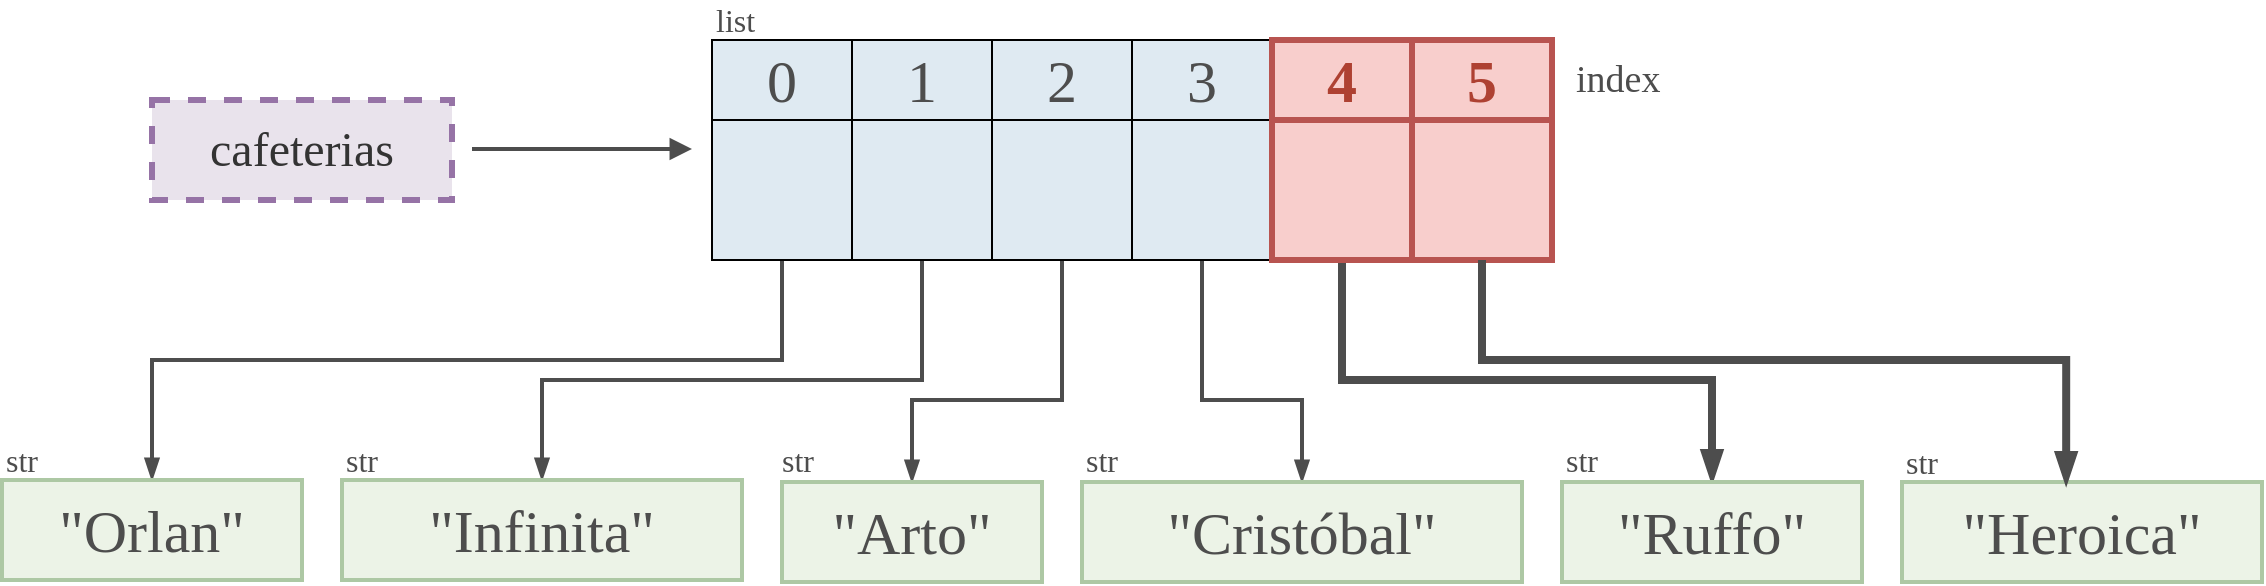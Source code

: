 <mxfile version="27.0.2">
  <diagram id="CZdY7CtGrKhzmkFzMvzD" name="Page-1">
    <mxGraphModel dx="1412" dy="827" grid="1" gridSize="10" guides="1" tooltips="1" connect="1" arrows="1" fold="1" page="1" pageScale="1" pageWidth="850" pageHeight="1100" math="0" shadow="0">
      <root>
        <mxCell id="0" />
        <mxCell id="1" parent="0" />
        <mxCell id="JDHVg-k41pjG2xXeB_cl-2" style="edgeStyle=orthogonalEdgeStyle;rounded=0;orthogonalLoop=1;jettySize=auto;html=1;exitX=0.5;exitY=1;exitDx=0;exitDy=0;entryX=0.5;entryY=0;entryDx=0;entryDy=0;strokeWidth=2;strokeColor=#4D4D4D;endArrow=blockThin;endFill=1;" edge="1" parent="1" source="JDHVg-k41pjG2xXeB_cl-3" target="JDHVg-k41pjG2xXeB_cl-10">
          <mxGeometry relative="1" as="geometry">
            <Array as="points">
              <mxPoint x="600" y="470" />
              <mxPoint x="285" y="470" />
            </Array>
          </mxGeometry>
        </mxCell>
        <mxCell id="JDHVg-k41pjG2xXeB_cl-3" value="" style="rounded=0;whiteSpace=wrap;html=1;strokeWidth=1;fillColor=#DFEAF2;" vertex="1" parent="1">
          <mxGeometry x="565" y="350" width="70" height="70" as="geometry" />
        </mxCell>
        <mxCell id="JDHVg-k41pjG2xXeB_cl-4" style="edgeStyle=orthogonalEdgeStyle;rounded=0;orthogonalLoop=1;jettySize=auto;html=1;exitX=0.5;exitY=1;exitDx=0;exitDy=0;entryX=0.5;entryY=0;entryDx=0;entryDy=0;strokeWidth=2;strokeColor=#4D4D4D;endArrow=blockThin;endFill=1;" edge="1" parent="1" source="JDHVg-k41pjG2xXeB_cl-30" target="JDHVg-k41pjG2xXeB_cl-11">
          <mxGeometry relative="1" as="geometry">
            <Array as="points">
              <mxPoint x="670" y="480" />
              <mxPoint x="480" y="480" />
            </Array>
          </mxGeometry>
        </mxCell>
        <mxCell id="JDHVg-k41pjG2xXeB_cl-5" style="edgeStyle=orthogonalEdgeStyle;rounded=0;orthogonalLoop=1;jettySize=auto;html=1;exitX=0.5;exitY=1;exitDx=0;exitDy=0;strokeWidth=2;strokeColor=#4D4D4D;endArrow=blockThin;endFill=1;" edge="1" parent="1" source="JDHVg-k41pjG2xXeB_cl-31" target="JDHVg-k41pjG2xXeB_cl-12">
          <mxGeometry relative="1" as="geometry">
            <Array as="points">
              <mxPoint x="740" y="490" />
              <mxPoint x="665" y="490" />
            </Array>
          </mxGeometry>
        </mxCell>
        <mxCell id="JDHVg-k41pjG2xXeB_cl-6" style="edgeStyle=orthogonalEdgeStyle;rounded=0;orthogonalLoop=1;jettySize=auto;html=1;exitX=0.5;exitY=1;exitDx=0;exitDy=0;entryX=0.5;entryY=0;entryDx=0;entryDy=0;strokeWidth=2;strokeColor=#4D4D4D;endArrow=blockThin;endFill=1;" edge="1" parent="1" source="JDHVg-k41pjG2xXeB_cl-32" target="JDHVg-k41pjG2xXeB_cl-13">
          <mxGeometry relative="1" as="geometry">
            <Array as="points">
              <mxPoint x="810" y="490" />
              <mxPoint x="860" y="490" />
            </Array>
          </mxGeometry>
        </mxCell>
        <mxCell id="JDHVg-k41pjG2xXeB_cl-7" style="edgeStyle=orthogonalEdgeStyle;rounded=0;orthogonalLoop=1;jettySize=auto;html=1;exitX=0.5;exitY=1;exitDx=0;exitDy=0;strokeWidth=4;strokeColor=#4D4D4D;endArrow=blockThin;endFill=1;" edge="1" parent="1" source="JDHVg-k41pjG2xXeB_cl-8" target="JDHVg-k41pjG2xXeB_cl-14">
          <mxGeometry relative="1" as="geometry">
            <Array as="points">
              <mxPoint x="880" y="480" />
              <mxPoint x="1065" y="480" />
            </Array>
          </mxGeometry>
        </mxCell>
        <mxCell id="JDHVg-k41pjG2xXeB_cl-9" value="" style="rounded=0;whiteSpace=wrap;html=1;strokeWidth=3;fillColor=#f8cecc;strokeColor=#b85450;" vertex="1" parent="1">
          <mxGeometry x="915" y="350" width="70" height="70" as="geometry" />
        </mxCell>
        <mxCell id="JDHVg-k41pjG2xXeB_cl-10" value="&lt;font style=&quot;font-size: 30px; color: rgb(77, 77, 77);&quot; face=&quot;Cascadia Code&quot;&gt;&quot;Orlan&quot;&lt;/font&gt;" style="text;html=1;align=center;verticalAlign=middle;whiteSpace=wrap;rounded=0;fillColor=#ECF3E7;strokeColor=#ADC8A4;strokeWidth=2;" vertex="1" parent="1">
          <mxGeometry x="210" y="530" width="150" height="50" as="geometry" />
        </mxCell>
        <mxCell id="JDHVg-k41pjG2xXeB_cl-11" value="&lt;span style=&quot;font-family: &amp;quot;Cascadia Code&amp;quot;; font-size: 30px;&quot;&gt;&lt;font style=&quot;color: rgb(77, 77, 77);&quot;&gt;&quot;Infinita&quot;&lt;/font&gt;&lt;/span&gt;" style="text;html=1;align=center;verticalAlign=middle;whiteSpace=wrap;rounded=0;fillColor=#ECF3E7;strokeColor=#ADC8A4;strokeWidth=2;container=0;" vertex="1" parent="1">
          <mxGeometry x="380" y="530" width="200" height="50" as="geometry" />
        </mxCell>
        <mxCell id="JDHVg-k41pjG2xXeB_cl-12" value="&lt;span style=&quot;font-family: &amp;quot;Cascadia Code&amp;quot;; font-size: 30px;&quot;&gt;&lt;font style=&quot;color: rgb(77, 77, 77);&quot;&gt;&quot;Arto&quot;&lt;/font&gt;&lt;/span&gt;" style="text;html=1;align=center;verticalAlign=middle;whiteSpace=wrap;rounded=0;fillColor=#ECF3E7;strokeColor=#ADC8A4;strokeWidth=2;container=0;" vertex="1" parent="1">
          <mxGeometry x="600" y="531" width="130" height="50" as="geometry" />
        </mxCell>
        <mxCell id="JDHVg-k41pjG2xXeB_cl-13" value="&lt;span style=&quot;font-family: &amp;quot;Cascadia Code&amp;quot;; font-size: 30px;&quot;&gt;&lt;font style=&quot;color: rgb(77, 77, 77);&quot;&gt;&quot;Cristóbal&quot;&lt;/font&gt;&lt;/span&gt;" style="text;html=1;align=center;verticalAlign=middle;whiteSpace=wrap;rounded=0;fillColor=#ECF3E7;strokeColor=#ADC8A4;strokeWidth=2;" vertex="1" parent="1">
          <mxGeometry x="750" y="531" width="220" height="50" as="geometry" />
        </mxCell>
        <mxCell id="JDHVg-k41pjG2xXeB_cl-14" value="&lt;span style=&quot;font-family: &amp;quot;Cascadia Code&amp;quot;; font-size: 30px;&quot;&gt;&lt;font style=&quot;color: rgb(77, 77, 77);&quot;&gt;&quot;Ruffo&quot;&lt;/font&gt;&lt;/span&gt;" style="text;html=1;align=center;verticalAlign=middle;whiteSpace=wrap;rounded=0;fillColor=#ECF3E7;strokeColor=#ADC8A4;strokeWidth=2;container=0;" vertex="1" parent="1">
          <mxGeometry x="990" y="531" width="150" height="50" as="geometry" />
        </mxCell>
        <mxCell id="JDHVg-k41pjG2xXeB_cl-15" value="&lt;span style=&quot;font-family: &amp;quot;Cascadia Code&amp;quot;; font-size: 30px;&quot;&gt;&lt;font style=&quot;color: rgb(77, 77, 77);&quot;&gt;&quot;Heroica&quot;&lt;/font&gt;&lt;/span&gt;" style="text;html=1;align=center;verticalAlign=middle;whiteSpace=wrap;rounded=0;fillColor=#ECF3E7;strokeColor=#ADC8A4;strokeWidth=2;container=0;" vertex="1" parent="1">
          <mxGeometry x="1160" y="531" width="180" height="50" as="geometry" />
        </mxCell>
        <mxCell id="JDHVg-k41pjG2xXeB_cl-16" style="edgeStyle=orthogonalEdgeStyle;rounded=0;orthogonalLoop=1;jettySize=auto;html=1;exitX=0.5;exitY=1;exitDx=0;exitDy=0;entryX=0.456;entryY=0.02;entryDx=0;entryDy=0;entryPerimeter=0;strokeWidth=4;strokeColor=#4D4D4D;endArrow=blockThin;endFill=1;" edge="1" parent="1" source="JDHVg-k41pjG2xXeB_cl-9" target="JDHVg-k41pjG2xXeB_cl-15">
          <mxGeometry relative="1" as="geometry">
            <Array as="points">
              <mxPoint x="950" y="470" />
              <mxPoint x="1242" y="470" />
            </Array>
          </mxGeometry>
        </mxCell>
        <mxCell id="JDHVg-k41pjG2xXeB_cl-17" value="str" style="text;html=1;align=left;verticalAlign=middle;whiteSpace=wrap;rounded=0;fontSize=16;fontFamily=Cascadia Code;fontColor=#4D4D4D;" vertex="1" parent="1">
          <mxGeometry x="210" y="510" width="35" height="20" as="geometry" />
        </mxCell>
        <mxCell id="JDHVg-k41pjG2xXeB_cl-18" value="str" style="text;html=1;align=left;verticalAlign=middle;whiteSpace=wrap;rounded=0;fontSize=16;fontFamily=Cascadia Code;fontColor=#4D4D4D;" vertex="1" parent="1">
          <mxGeometry x="380" y="510" width="35" height="20" as="geometry" />
        </mxCell>
        <mxCell id="JDHVg-k41pjG2xXeB_cl-19" value="str" style="text;html=1;align=left;verticalAlign=middle;whiteSpace=wrap;rounded=0;fontSize=16;fontFamily=Cascadia Code;fontColor=#4D4D4D;" vertex="1" parent="1">
          <mxGeometry x="597.5" y="510" width="35" height="20" as="geometry" />
        </mxCell>
        <mxCell id="JDHVg-k41pjG2xXeB_cl-20" value="str" style="text;html=1;align=left;verticalAlign=middle;whiteSpace=wrap;rounded=0;fontSize=16;fontFamily=Cascadia Code;fontColor=#4D4D4D;" vertex="1" parent="1">
          <mxGeometry x="750" y="510" width="35" height="20" as="geometry" />
        </mxCell>
        <mxCell id="JDHVg-k41pjG2xXeB_cl-21" value="str" style="text;html=1;align=left;verticalAlign=middle;whiteSpace=wrap;rounded=0;fontSize=16;fontFamily=Cascadia Code;fontColor=#4D4D4D;" vertex="1" parent="1">
          <mxGeometry x="990" y="510" width="35" height="20" as="geometry" />
        </mxCell>
        <mxCell id="JDHVg-k41pjG2xXeB_cl-22" value="str" style="text;html=1;align=left;verticalAlign=middle;whiteSpace=wrap;rounded=0;fontSize=16;fontFamily=Cascadia Code;fontColor=#4D4D4D;" vertex="1" parent="1">
          <mxGeometry x="1160" y="511" width="35" height="20" as="geometry" />
        </mxCell>
        <mxCell id="JDHVg-k41pjG2xXeB_cl-23" value="&lt;font face=&quot;Cascadia Code&quot; style=&quot;font-size: 30px; color: rgb(77, 77, 77);&quot;&gt;0&lt;/font&gt;" style="rounded=0;whiteSpace=wrap;html=1;strokeWidth=1;fillColor=#DFEAF2;" vertex="1" parent="1">
          <mxGeometry x="565" y="310" width="70" height="40" as="geometry" />
        </mxCell>
        <mxCell id="JDHVg-k41pjG2xXeB_cl-25" value="&lt;font face=&quot;Cascadia Code&quot; style=&quot;font-size: 30px;&quot;&gt;5&lt;/font&gt;" style="rounded=0;whiteSpace=wrap;html=1;strokeWidth=3;fillColor=#f8cecc;strokeColor=#b85450;fontColor=#AE4132;fontStyle=1" vertex="1" parent="1">
          <mxGeometry x="915" y="310" width="70" height="40" as="geometry" />
        </mxCell>
        <mxCell id="JDHVg-k41pjG2xXeB_cl-26" value="list" style="text;html=1;align=left;verticalAlign=middle;whiteSpace=wrap;rounded=0;fontSize=16;fontFamily=Cascadia Code;fontColor=#4D4D4D;container=0;" vertex="1" parent="1">
          <mxGeometry x="565" y="290" width="35" height="20" as="geometry" />
        </mxCell>
        <mxCell id="JDHVg-k41pjG2xXeB_cl-27" value="&lt;font style=&quot;font-size: 19px;&quot;&gt;index&lt;/font&gt;" style="text;html=1;align=left;verticalAlign=middle;whiteSpace=wrap;rounded=0;fontSize=16;fontFamily=Cascadia Code;fontColor=#4D4D4D;container=0;" vertex="1" parent="1">
          <mxGeometry x="995" y="320" width="50" height="20" as="geometry" />
        </mxCell>
        <mxCell id="JDHVg-k41pjG2xXeB_cl-28" value="&lt;font style=&quot;font-size: 24px; color: rgb(51, 51, 51);&quot;&gt;cafeterias&lt;/font&gt;" style="rounded=0;whiteSpace=wrap;html=1;fontFamily=Cascadia Code;fontSource=https%3A%2F%2Ffonts.googleapis.com%2Fcss%3Ffamily%3DCascadia%2BCode;strokeColor=#9673a6;strokeWidth=3;fillColor=#E9E3EC;dashed=1;" vertex="1" parent="1">
          <mxGeometry x="285" y="340" width="150" height="50" as="geometry" />
        </mxCell>
        <mxCell id="JDHVg-k41pjG2xXeB_cl-29" style="edgeStyle=orthogonalEdgeStyle;rounded=0;orthogonalLoop=1;jettySize=auto;html=1;strokeWidth=2;endArrow=block;endFill=1;strokeColor=#4D4D4D;" edge="1" parent="1">
          <mxGeometry relative="1" as="geometry">
            <mxPoint x="555" y="364.5" as="targetPoint" />
            <mxPoint x="445" y="364.5" as="sourcePoint" />
          </mxGeometry>
        </mxCell>
        <mxCell id="JDHVg-k41pjG2xXeB_cl-30" value="" style="rounded=0;whiteSpace=wrap;html=1;strokeWidth=1;fillColor=#DFEAF2;strokeColor=#000000;" vertex="1" parent="1">
          <mxGeometry x="635" y="350" width="70" height="70" as="geometry" />
        </mxCell>
        <mxCell id="JDHVg-k41pjG2xXeB_cl-31" value="" style="rounded=0;whiteSpace=wrap;html=1;strokeWidth=1;fillColor=#DFEAF2;strokeColor=#000000;" vertex="1" parent="1">
          <mxGeometry x="705" y="350" width="70" height="70" as="geometry" />
        </mxCell>
        <mxCell id="JDHVg-k41pjG2xXeB_cl-32" value="" style="rounded=0;whiteSpace=wrap;html=1;strokeWidth=1;fillColor=#DFEAF2;strokeColor=#000000;fontStyle=0" vertex="1" parent="1">
          <mxGeometry x="775" y="350" width="70" height="70" as="geometry" />
        </mxCell>
        <mxCell id="JDHVg-k41pjG2xXeB_cl-33" value="&lt;font face=&quot;Cascadia Code&quot; style=&quot;font-size: 30px;&quot;&gt;1&lt;/font&gt;" style="rounded=0;whiteSpace=wrap;html=1;strokeWidth=1;fillColor=#DFEAF2;strokeColor=#000000;fontStyle=0;fontColor=#4D4D4D;" vertex="1" parent="1">
          <mxGeometry x="635" y="310" width="70" height="40" as="geometry" />
        </mxCell>
        <mxCell id="JDHVg-k41pjG2xXeB_cl-34" value="&lt;font face=&quot;Cascadia Code&quot; style=&quot;font-size: 30px;&quot;&gt;2&lt;/font&gt;" style="rounded=0;whiteSpace=wrap;html=1;strokeWidth=1;fillColor=#DFEAF2;strokeColor=#000000;fontStyle=0;fontColor=#4D4D4D;" vertex="1" parent="1">
          <mxGeometry x="705" y="310" width="70" height="40" as="geometry" />
        </mxCell>
        <mxCell id="JDHVg-k41pjG2xXeB_cl-35" value="&lt;font style=&quot;font-size: 30px;&quot; face=&quot;Cascadia Code&quot;&gt;3&lt;/font&gt;" style="rounded=0;whiteSpace=wrap;html=1;strokeWidth=1;fillColor=#DFEAF2;strokeColor=#000000;fontStyle=0;fontColor=#4D4D4D;" vertex="1" parent="1">
          <mxGeometry x="775" y="310" width="70" height="40" as="geometry" />
        </mxCell>
        <mxCell id="JDHVg-k41pjG2xXeB_cl-8" value="" style="rounded=0;whiteSpace=wrap;html=1;strokeWidth=3;fillColor=#f8cecc;strokeColor=#b85450;" vertex="1" parent="1">
          <mxGeometry x="845" y="350" width="70" height="70" as="geometry" />
        </mxCell>
        <mxCell id="JDHVg-k41pjG2xXeB_cl-24" value="&lt;font face=&quot;Cascadia Code&quot; style=&quot;font-size: 30px;&quot;&gt;4&lt;/font&gt;" style="rounded=0;whiteSpace=wrap;html=1;strokeWidth=3;fillColor=#f8cecc;strokeColor=#b85450;fontColor=#AE4132;fontStyle=1" vertex="1" parent="1">
          <mxGeometry x="845" y="310" width="70" height="40" as="geometry" />
        </mxCell>
      </root>
    </mxGraphModel>
  </diagram>
</mxfile>

